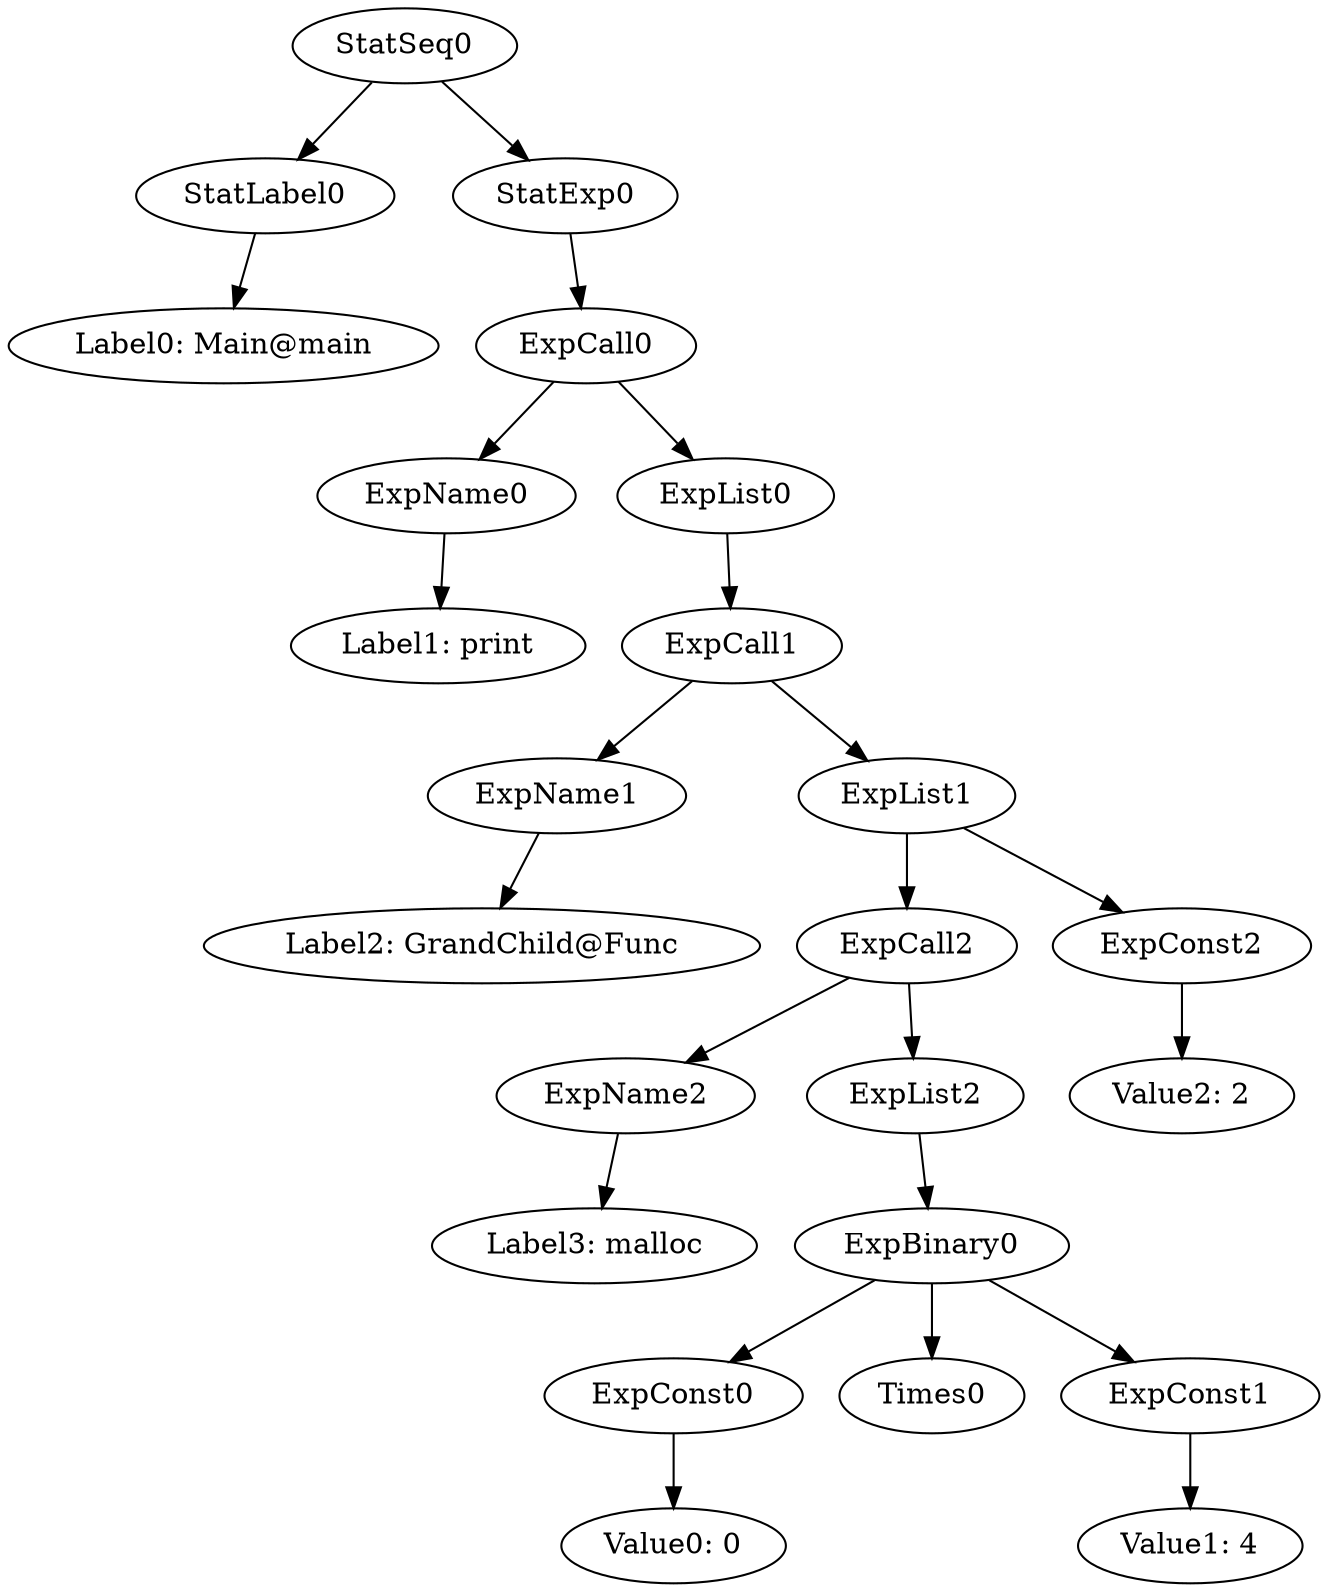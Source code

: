 digraph {
	ordering = out;
	ExpConst2 -> "Value2: 2";
	StatExp0 -> ExpCall0;
	ExpList2 -> ExpBinary0;
	ExpName0 -> "Label1: print";
	StatSeq0 -> StatLabel0;
	StatSeq0 -> StatExp0;
	ExpCall2 -> ExpName2;
	ExpCall2 -> ExpList2;
	ExpCall0 -> ExpName0;
	ExpCall0 -> ExpList0;
	StatLabel0 -> "Label0: Main@main";
	ExpConst0 -> "Value0: 0";
	ExpList1 -> ExpCall2;
	ExpList1 -> ExpConst2;
	ExpConst1 -> "Value1: 4";
	ExpName1 -> "Label2: GrandChild@Func";
	ExpList0 -> ExpCall1;
	ExpCall1 -> ExpName1;
	ExpCall1 -> ExpList1;
	ExpBinary0 -> ExpConst0;
	ExpBinary0 -> Times0;
	ExpBinary0 -> ExpConst1;
	ExpName2 -> "Label3: malloc";
}


